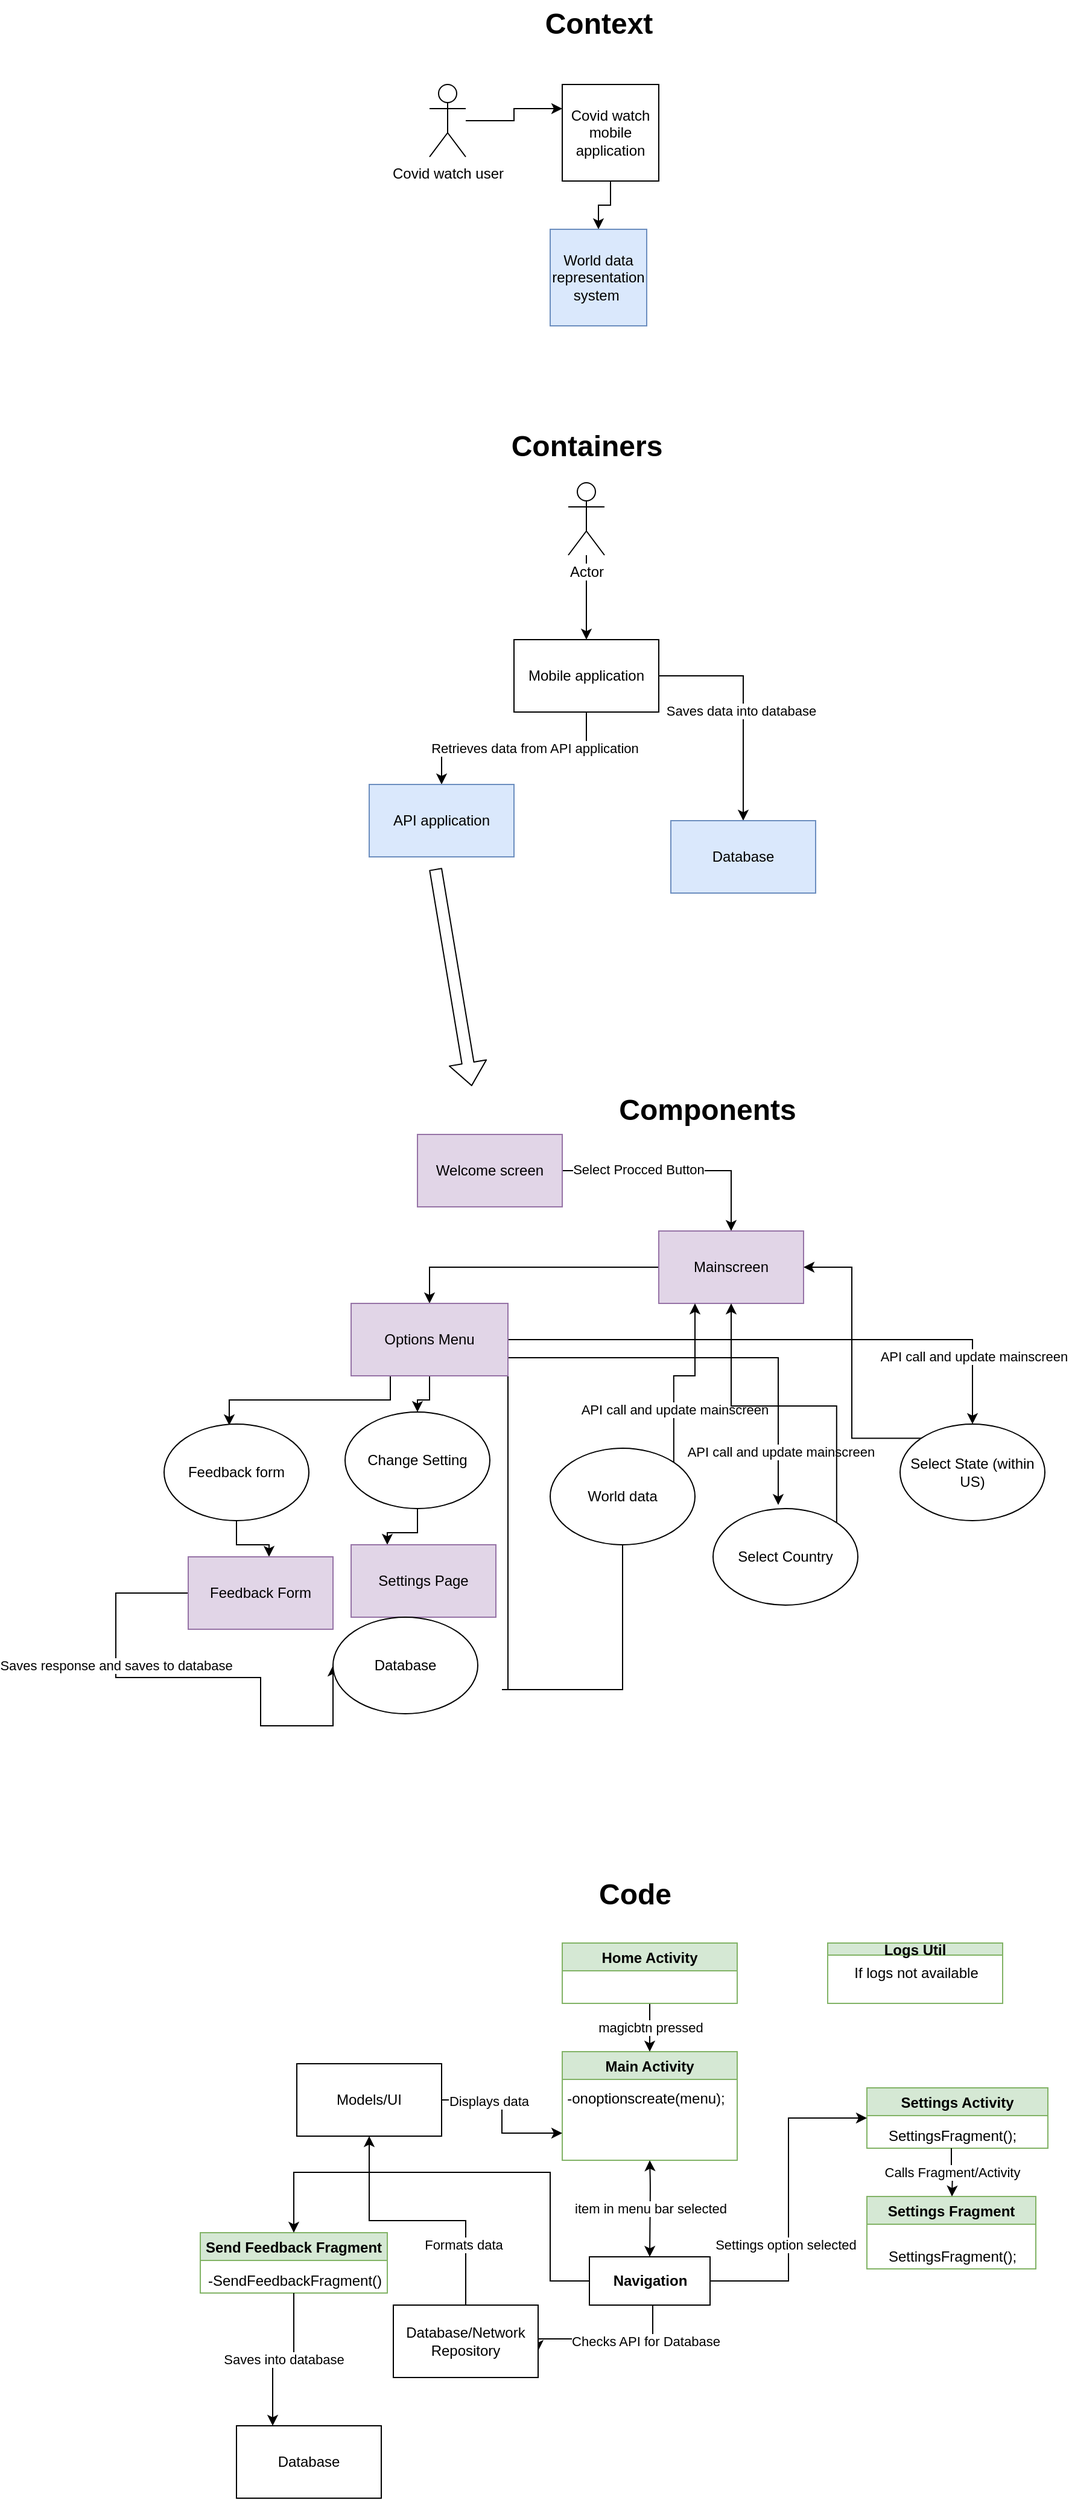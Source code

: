 <mxfile version="13.9.9" type="device"><diagram id="3qlGykHAYGlHaIo3eUcW" name="Page-1"><mxGraphModel dx="1952" dy="582" grid="1" gridSize="10" guides="1" tooltips="1" connect="1" arrows="1" fold="1" page="1" pageScale="1" pageWidth="850" pageHeight="1100" math="0" shadow="0"><root><mxCell id="0"/><mxCell id="1" parent="0"/><mxCell id="kjTT0KSxy9hTogu9soy5-58" style="edgeStyle=orthogonalEdgeStyle;rounded=0;orthogonalLoop=1;jettySize=auto;html=1;entryX=0;entryY=0.25;entryDx=0;entryDy=0;" edge="1" parent="1" source="kjTT0KSxy9hTogu9soy5-1" target="kjTT0KSxy9hTogu9soy5-2"><mxGeometry relative="1" as="geometry"/></mxCell><object label="Covid watch user&lt;br&gt;" id="kjTT0KSxy9hTogu9soy5-1"><mxCell style="shape=umlActor;verticalLabelPosition=bottom;verticalAlign=top;html=1;outlineConnect=0;" vertex="1" parent="1"><mxGeometry x="190" y="70" width="30" height="60" as="geometry"/></mxCell></object><mxCell id="kjTT0KSxy9hTogu9soy5-8" value="" style="edgeStyle=orthogonalEdgeStyle;rounded=0;orthogonalLoop=1;jettySize=auto;html=1;" edge="1" parent="1" source="kjTT0KSxy9hTogu9soy5-2" target="kjTT0KSxy9hTogu9soy5-3"><mxGeometry relative="1" as="geometry"/></mxCell><mxCell id="kjTT0KSxy9hTogu9soy5-2" value="Covid watch mobile application" style="whiteSpace=wrap;html=1;aspect=fixed;" vertex="1" parent="1"><mxGeometry x="300" y="70" width="80" height="80" as="geometry"/></mxCell><mxCell id="kjTT0KSxy9hTogu9soy5-3" value="World data representation system&amp;nbsp;" style="whiteSpace=wrap;html=1;aspect=fixed;fillColor=#dae8fc;strokeColor=#6c8ebf;" vertex="1" parent="1"><mxGeometry x="290" y="190" width="80" height="80" as="geometry"/></mxCell><mxCell id="kjTT0KSxy9hTogu9soy5-11" value="" style="edgeStyle=orthogonalEdgeStyle;rounded=0;orthogonalLoop=1;jettySize=auto;html=1;" edge="1" parent="1" source="kjTT0KSxy9hTogu9soy5-9" target="kjTT0KSxy9hTogu9soy5-10"><mxGeometry relative="1" as="geometry"/></mxCell><mxCell id="kjTT0KSxy9hTogu9soy5-9" value="&lt;span style=&quot;background-color: rgb(255 , 255 , 255)&quot;&gt;Actor&lt;/span&gt;" style="shape=umlActor;verticalLabelPosition=bottom;verticalAlign=top;html=1;outlineConnect=0;" vertex="1" parent="1"><mxGeometry x="305" y="400" width="30" height="60" as="geometry"/></mxCell><mxCell id="kjTT0KSxy9hTogu9soy5-19" style="edgeStyle=orthogonalEdgeStyle;rounded=0;orthogonalLoop=1;jettySize=auto;html=1;entryX=0.5;entryY=0;entryDx=0;entryDy=0;" edge="1" parent="1" source="kjTT0KSxy9hTogu9soy5-10" target="kjTT0KSxy9hTogu9soy5-12"><mxGeometry relative="1" as="geometry"/></mxCell><mxCell id="kjTT0KSxy9hTogu9soy5-94" value="Saves data into database" style="edgeLabel;html=1;align=center;verticalAlign=middle;resizable=0;points=[];" vertex="1" connectable="0" parent="kjTT0KSxy9hTogu9soy5-19"><mxGeometry x="0.042" y="-2" relative="1" as="geometry"><mxPoint as="offset"/></mxGeometry></mxCell><mxCell id="kjTT0KSxy9hTogu9soy5-59" style="edgeStyle=orthogonalEdgeStyle;rounded=0;orthogonalLoop=1;jettySize=auto;html=1;entryX=0.5;entryY=0;entryDx=0;entryDy=0;" edge="1" parent="1" source="kjTT0KSxy9hTogu9soy5-10" target="kjTT0KSxy9hTogu9soy5-54"><mxGeometry relative="1" as="geometry"/></mxCell><mxCell id="kjTT0KSxy9hTogu9soy5-93" value="Retrieves data from API application" style="edgeLabel;html=1;align=center;verticalAlign=middle;resizable=0;points=[];" vertex="1" connectable="0" parent="kjTT0KSxy9hTogu9soy5-59"><mxGeometry x="-0.188" relative="1" as="geometry"><mxPoint as="offset"/></mxGeometry></mxCell><mxCell id="kjTT0KSxy9hTogu9soy5-10" value="Mobile application" style="rounded=0;whiteSpace=wrap;html=1;" vertex="1" parent="1"><mxGeometry x="260" y="530" width="120" height="60" as="geometry"/></mxCell><mxCell id="kjTT0KSxy9hTogu9soy5-12" value="Database" style="rounded=0;whiteSpace=wrap;html=1;fillColor=#dae8fc;strokeColor=#6c8ebf;" vertex="1" parent="1"><mxGeometry x="390" y="680" width="120" height="60" as="geometry"/></mxCell><mxCell id="kjTT0KSxy9hTogu9soy5-16" style="edgeStyle=orthogonalEdgeStyle;rounded=0;orthogonalLoop=1;jettySize=auto;html=1;entryX=0.5;entryY=0;entryDx=0;entryDy=0;" edge="1" parent="1" source="kjTT0KSxy9hTogu9soy5-13" target="kjTT0KSxy9hTogu9soy5-14"><mxGeometry relative="1" as="geometry"/></mxCell><mxCell id="kjTT0KSxy9hTogu9soy5-43" value="Select Procced Button" style="edgeLabel;html=1;align=center;verticalAlign=middle;resizable=0;points=[];" vertex="1" connectable="0" parent="kjTT0KSxy9hTogu9soy5-16"><mxGeometry x="-0.337" y="1" relative="1" as="geometry"><mxPoint as="offset"/></mxGeometry></mxCell><mxCell id="kjTT0KSxy9hTogu9soy5-13" value="Welcome screen" style="rounded=0;whiteSpace=wrap;html=1;fillColor=#e1d5e7;strokeColor=#9673a6;" vertex="1" parent="1"><mxGeometry x="180" y="940" width="120" height="60" as="geometry"/></mxCell><mxCell id="kjTT0KSxy9hTogu9soy5-17" style="edgeStyle=orthogonalEdgeStyle;rounded=0;orthogonalLoop=1;jettySize=auto;html=1;entryX=0.5;entryY=0;entryDx=0;entryDy=0;" edge="1" parent="1" source="kjTT0KSxy9hTogu9soy5-14" target="kjTT0KSxy9hTogu9soy5-15"><mxGeometry relative="1" as="geometry"/></mxCell><mxCell id="kjTT0KSxy9hTogu9soy5-14" value="Mainscreen" style="rounded=0;whiteSpace=wrap;html=1;fillColor=#e1d5e7;strokeColor=#9673a6;" vertex="1" parent="1"><mxGeometry x="380" y="1020" width="120" height="60" as="geometry"/></mxCell><mxCell id="kjTT0KSxy9hTogu9soy5-31" style="edgeStyle=orthogonalEdgeStyle;rounded=0;orthogonalLoop=1;jettySize=auto;html=1;exitX=1;exitY=1;exitDx=0;exitDy=0;entryX=0.5;entryY=0;entryDx=0;entryDy=0;" edge="1" parent="1" source="kjTT0KSxy9hTogu9soy5-15" target="kjTT0KSxy9hTogu9soy5-20"><mxGeometry relative="1" as="geometry"><Array as="points"><mxPoint x="250" y="1400"/><mxPoint x="330" y="1400"/></Array></mxGeometry></mxCell><mxCell id="kjTT0KSxy9hTogu9soy5-32" style="edgeStyle=orthogonalEdgeStyle;rounded=0;orthogonalLoop=1;jettySize=auto;html=1;exitX=1;exitY=0.75;exitDx=0;exitDy=0;entryX=0.45;entryY=-0.037;entryDx=0;entryDy=0;entryPerimeter=0;" edge="1" parent="1" source="kjTT0KSxy9hTogu9soy5-15" target="kjTT0KSxy9hTogu9soy5-21"><mxGeometry relative="1" as="geometry"/></mxCell><mxCell id="kjTT0KSxy9hTogu9soy5-45" value="API call and update mainscreen" style="edgeLabel;html=1;align=center;verticalAlign=middle;resizable=0;points=[];" vertex="1" connectable="0" parent="kjTT0KSxy9hTogu9soy5-32"><mxGeometry x="0.744" y="2" relative="1" as="geometry"><mxPoint as="offset"/></mxGeometry></mxCell><mxCell id="kjTT0KSxy9hTogu9soy5-33" style="edgeStyle=orthogonalEdgeStyle;rounded=0;orthogonalLoop=1;jettySize=auto;html=1;entryX=0.5;entryY=0;entryDx=0;entryDy=0;" edge="1" parent="1" source="kjTT0KSxy9hTogu9soy5-15" target="kjTT0KSxy9hTogu9soy5-22"><mxGeometry relative="1" as="geometry"/></mxCell><mxCell id="kjTT0KSxy9hTogu9soy5-46" value="API call and update mainscreen" style="edgeLabel;html=1;align=center;verticalAlign=middle;resizable=0;points=[];" vertex="1" connectable="0" parent="kjTT0KSxy9hTogu9soy5-33"><mxGeometry x="0.753" y="1" relative="1" as="geometry"><mxPoint as="offset"/></mxGeometry></mxCell><mxCell id="kjTT0KSxy9hTogu9soy5-39" style="edgeStyle=orthogonalEdgeStyle;rounded=0;orthogonalLoop=1;jettySize=auto;html=1;exitX=0.25;exitY=1;exitDx=0;exitDy=0;entryX=0.45;entryY=0.013;entryDx=0;entryDy=0;entryPerimeter=0;" edge="1" parent="1" source="kjTT0KSxy9hTogu9soy5-15" target="kjTT0KSxy9hTogu9soy5-24"><mxGeometry relative="1" as="geometry"/></mxCell><mxCell id="kjTT0KSxy9hTogu9soy5-40" style="edgeStyle=orthogonalEdgeStyle;rounded=0;orthogonalLoop=1;jettySize=auto;html=1;" edge="1" parent="1" source="kjTT0KSxy9hTogu9soy5-15" target="kjTT0KSxy9hTogu9soy5-23"><mxGeometry relative="1" as="geometry"/></mxCell><mxCell id="kjTT0KSxy9hTogu9soy5-15" value="Options Menu" style="rounded=0;whiteSpace=wrap;html=1;fillColor=#e1d5e7;strokeColor=#9673a6;" vertex="1" parent="1"><mxGeometry x="125" y="1080" width="130" height="60" as="geometry"/></mxCell><mxCell id="kjTT0KSxy9hTogu9soy5-34" style="edgeStyle=orthogonalEdgeStyle;rounded=0;orthogonalLoop=1;jettySize=auto;html=1;exitX=1;exitY=0;exitDx=0;exitDy=0;entryX=0.25;entryY=1;entryDx=0;entryDy=0;" edge="1" parent="1" source="kjTT0KSxy9hTogu9soy5-20" target="kjTT0KSxy9hTogu9soy5-14"><mxGeometry relative="1" as="geometry"/></mxCell><mxCell id="kjTT0KSxy9hTogu9soy5-44" value="API call and update mainscreen" style="edgeLabel;html=1;align=center;verticalAlign=middle;resizable=0;points=[];" vertex="1" connectable="0" parent="kjTT0KSxy9hTogu9soy5-34"><mxGeometry x="-0.413" relative="1" as="geometry"><mxPoint as="offset"/></mxGeometry></mxCell><mxCell id="kjTT0KSxy9hTogu9soy5-20" value="World data" style="ellipse;whiteSpace=wrap;html=1;" vertex="1" parent="1"><mxGeometry x="290" y="1200" width="120" height="80" as="geometry"/></mxCell><mxCell id="kjTT0KSxy9hTogu9soy5-35" style="edgeStyle=orthogonalEdgeStyle;rounded=0;orthogonalLoop=1;jettySize=auto;html=1;exitX=1;exitY=0;exitDx=0;exitDy=0;entryX=0.5;entryY=1;entryDx=0;entryDy=0;" edge="1" parent="1" source="kjTT0KSxy9hTogu9soy5-21" target="kjTT0KSxy9hTogu9soy5-14"><mxGeometry relative="1" as="geometry"/></mxCell><mxCell id="kjTT0KSxy9hTogu9soy5-21" value="Select Country" style="ellipse;whiteSpace=wrap;html=1;" vertex="1" parent="1"><mxGeometry x="425" y="1250" width="120" height="80" as="geometry"/></mxCell><mxCell id="kjTT0KSxy9hTogu9soy5-36" style="edgeStyle=orthogonalEdgeStyle;rounded=0;orthogonalLoop=1;jettySize=auto;html=1;exitX=0;exitY=0;exitDx=0;exitDy=0;entryX=1;entryY=0.5;entryDx=0;entryDy=0;" edge="1" parent="1" source="kjTT0KSxy9hTogu9soy5-22" target="kjTT0KSxy9hTogu9soy5-14"><mxGeometry relative="1" as="geometry"/></mxCell><mxCell id="kjTT0KSxy9hTogu9soy5-22" value="Select State (within US)" style="ellipse;whiteSpace=wrap;html=1;" vertex="1" parent="1"><mxGeometry x="580" y="1180" width="120" height="80" as="geometry"/></mxCell><mxCell id="kjTT0KSxy9hTogu9soy5-42" style="edgeStyle=orthogonalEdgeStyle;rounded=0;orthogonalLoop=1;jettySize=auto;html=1;entryX=0.25;entryY=0;entryDx=0;entryDy=0;" edge="1" parent="1" source="kjTT0KSxy9hTogu9soy5-23" target="kjTT0KSxy9hTogu9soy5-38"><mxGeometry relative="1" as="geometry"/></mxCell><mxCell id="kjTT0KSxy9hTogu9soy5-23" value="Change Setting" style="ellipse;whiteSpace=wrap;html=1;" vertex="1" parent="1"><mxGeometry x="120" y="1170" width="120" height="80" as="geometry"/></mxCell><mxCell id="kjTT0KSxy9hTogu9soy5-41" style="edgeStyle=orthogonalEdgeStyle;rounded=0;orthogonalLoop=1;jettySize=auto;html=1;entryX=0.558;entryY=0;entryDx=0;entryDy=0;entryPerimeter=0;" edge="1" parent="1" source="kjTT0KSxy9hTogu9soy5-24" target="kjTT0KSxy9hTogu9soy5-37"><mxGeometry relative="1" as="geometry"/></mxCell><mxCell id="kjTT0KSxy9hTogu9soy5-24" value="Feedback form" style="ellipse;whiteSpace=wrap;html=1;" vertex="1" parent="1"><mxGeometry x="-30" y="1180" width="120" height="80" as="geometry"/></mxCell><mxCell id="kjTT0KSxy9hTogu9soy5-49" style="edgeStyle=orthogonalEdgeStyle;rounded=0;orthogonalLoop=1;jettySize=auto;html=1;entryX=0;entryY=0.5;entryDx=0;entryDy=0;" edge="1" parent="1" source="kjTT0KSxy9hTogu9soy5-37" target="kjTT0KSxy9hTogu9soy5-48"><mxGeometry relative="1" as="geometry"><Array as="points"><mxPoint x="-70" y="1320"/><mxPoint x="-70" y="1390"/><mxPoint x="50" y="1390"/><mxPoint x="50" y="1430"/></Array></mxGeometry></mxCell><mxCell id="kjTT0KSxy9hTogu9soy5-51" value="Saves response and saves to database" style="edgeLabel;html=1;align=center;verticalAlign=middle;resizable=0;points=[];" vertex="1" connectable="0" parent="kjTT0KSxy9hTogu9soy5-49"><mxGeometry x="-0.139" y="-2" relative="1" as="geometry"><mxPoint x="-42" y="-12" as="offset"/></mxGeometry></mxCell><mxCell id="kjTT0KSxy9hTogu9soy5-37" value="Feedback Form" style="rounded=0;whiteSpace=wrap;html=1;fillColor=#e1d5e7;strokeColor=#9673a6;" vertex="1" parent="1"><mxGeometry x="-10" y="1290" width="120" height="60" as="geometry"/></mxCell><mxCell id="kjTT0KSxy9hTogu9soy5-38" value="Settings Page" style="rounded=0;whiteSpace=wrap;html=1;fillColor=#e1d5e7;strokeColor=#9673a6;" vertex="1" parent="1"><mxGeometry x="125" y="1280" width="120" height="60" as="geometry"/></mxCell><mxCell id="kjTT0KSxy9hTogu9soy5-48" value="Database" style="ellipse;whiteSpace=wrap;html=1;" vertex="1" parent="1"><mxGeometry x="110" y="1340" width="120" height="80" as="geometry"/></mxCell><mxCell id="kjTT0KSxy9hTogu9soy5-54" value="API application" style="rounded=0;whiteSpace=wrap;html=1;fillColor=#dae8fc;strokeColor=#6c8ebf;" vertex="1" parent="1"><mxGeometry x="140" y="650" width="120" height="60" as="geometry"/></mxCell><mxCell id="kjTT0KSxy9hTogu9soy5-55" value="" style="shape=flexArrow;endArrow=classic;html=1;" edge="1" parent="1"><mxGeometry width="50" height="50" relative="1" as="geometry"><mxPoint x="195" y="720" as="sourcePoint"/><mxPoint x="225" y="900" as="targetPoint"/></mxGeometry></mxCell><mxCell id="kjTT0KSxy9hTogu9soy5-60" value="Main Activity" style="swimlane;fillColor=#d5e8d4;strokeColor=#82b366;" vertex="1" parent="1"><mxGeometry x="300" y="1700" width="145" height="90" as="geometry"/></mxCell><mxCell id="kjTT0KSxy9hTogu9soy5-67" value="-onoptionscreate(menu);" style="text;html=1;align=center;verticalAlign=middle;resizable=0;points=[];autosize=1;" vertex="1" parent="kjTT0KSxy9hTogu9soy5-60"><mxGeometry x="-6" y="29" width="150" height="20" as="geometry"/></mxCell><mxCell id="kjTT0KSxy9hTogu9soy5-69" value="magicbtn pressed" style="edgeStyle=orthogonalEdgeStyle;rounded=0;orthogonalLoop=1;jettySize=auto;html=1;exitX=0.5;exitY=1;exitDx=0;exitDy=0;entryX=0.5;entryY=0;entryDx=0;entryDy=0;" edge="1" parent="1" source="kjTT0KSxy9hTogu9soy5-61" target="kjTT0KSxy9hTogu9soy5-60"><mxGeometry relative="1" as="geometry"/></mxCell><mxCell id="kjTT0KSxy9hTogu9soy5-61" value="Home Activity" style="swimlane;fillColor=#d5e8d4;strokeColor=#82b366;" vertex="1" parent="1"><mxGeometry x="300" y="1610" width="145" height="50" as="geometry"/></mxCell><mxCell id="kjTT0KSxy9hTogu9soy5-62" value="Send Feedback Fragment" style="swimlane;fillColor=#d5e8d4;strokeColor=#82b366;" vertex="1" parent="1"><mxGeometry y="1850" width="155" height="50" as="geometry"/></mxCell><mxCell id="kjTT0KSxy9hTogu9soy5-71" value="-SendFeedbackFragment()" style="text;html=1;align=center;verticalAlign=middle;resizable=0;points=[];autosize=1;" vertex="1" parent="kjTT0KSxy9hTogu9soy5-62"><mxGeometry x="-2.5" y="30" width="160" height="20" as="geometry"/></mxCell><mxCell id="kjTT0KSxy9hTogu9soy5-63" value="Logs Util" style="swimlane;startSize=10;fillColor=#d5e8d4;strokeColor=#82b366;" vertex="1" parent="1"><mxGeometry x="520" y="1610" width="145" height="50" as="geometry"/></mxCell><mxCell id="kjTT0KSxy9hTogu9soy5-100" value="If logs not available" style="text;html=1;align=center;verticalAlign=middle;resizable=0;points=[];autosize=1;" vertex="1" parent="kjTT0KSxy9hTogu9soy5-63"><mxGeometry x="12.5" y="15" width="120" height="20" as="geometry"/></mxCell><mxCell id="kjTT0KSxy9hTogu9soy5-64" value="Settings Activity" style="swimlane;fillColor=#d5e8d4;strokeColor=#82b366;" vertex="1" parent="1"><mxGeometry x="552.5" y="1730" width="150" height="50" as="geometry"/></mxCell><mxCell id="kjTT0KSxy9hTogu9soy5-76" value="SettingsFragment();" style="text;html=1;align=center;verticalAlign=middle;resizable=0;points=[];autosize=1;" vertex="1" parent="kjTT0KSxy9hTogu9soy5-64"><mxGeometry x="10" y="30" width="120" height="20" as="geometry"/></mxCell><mxCell id="kjTT0KSxy9hTogu9soy5-65" value="Settings Fragment" style="swimlane;fillColor=#d5e8d4;strokeColor=#82b366;" vertex="1" parent="1"><mxGeometry x="552.5" y="1820" width="140" height="60" as="geometry"/></mxCell><mxCell id="kjTT0KSxy9hTogu9soy5-77" value="SettingsFragment();" style="text;html=1;align=center;verticalAlign=middle;resizable=0;points=[];autosize=1;" vertex="1" parent="kjTT0KSxy9hTogu9soy5-65"><mxGeometry x="10" y="40" width="120" height="20" as="geometry"/></mxCell><mxCell id="kjTT0KSxy9hTogu9soy5-80" style="edgeStyle=orthogonalEdgeStyle;rounded=0;orthogonalLoop=1;jettySize=auto;html=1;exitX=0;exitY=0.5;exitDx=0;exitDy=0;entryX=0.5;entryY=0;entryDx=0;entryDy=0;" edge="1" parent="1" source="kjTT0KSxy9hTogu9soy5-74" target="kjTT0KSxy9hTogu9soy5-62"><mxGeometry relative="1" as="geometry"><mxPoint x="150" y="1800" as="targetPoint"/><Array as="points"><mxPoint x="290" y="1890"/><mxPoint x="290" y="1800"/><mxPoint x="78" y="1800"/></Array></mxGeometry></mxCell><mxCell id="kjTT0KSxy9hTogu9soy5-81" style="edgeStyle=orthogonalEdgeStyle;rounded=0;orthogonalLoop=1;jettySize=auto;html=1;entryX=0;entryY=0.5;entryDx=0;entryDy=0;" edge="1" parent="1" source="kjTT0KSxy9hTogu9soy5-74" target="kjTT0KSxy9hTogu9soy5-64"><mxGeometry relative="1" as="geometry"/></mxCell><mxCell id="kjTT0KSxy9hTogu9soy5-89" value="Settings option selected" style="edgeLabel;html=1;align=center;verticalAlign=middle;resizable=0;points=[];" vertex="1" connectable="0" parent="kjTT0KSxy9hTogu9soy5-81"><mxGeometry x="-0.162" y="3" relative="1" as="geometry"><mxPoint x="0.5" y="16" as="offset"/></mxGeometry></mxCell><mxCell id="kjTT0KSxy9hTogu9soy5-84" style="edgeStyle=orthogonalEdgeStyle;rounded=0;orthogonalLoop=1;jettySize=auto;html=1;entryX=1;entryY=0.633;entryDx=0;entryDy=0;entryPerimeter=0;" edge="1" parent="1" source="kjTT0KSxy9hTogu9soy5-74" target="kjTT0KSxy9hTogu9soy5-83"><mxGeometry relative="1" as="geometry"><Array as="points"><mxPoint x="375" y="1938"/></Array></mxGeometry></mxCell><mxCell id="kjTT0KSxy9hTogu9soy5-90" value="Checks API for Database" style="edgeLabel;html=1;align=center;verticalAlign=middle;resizable=0;points=[];" vertex="1" connectable="0" parent="kjTT0KSxy9hTogu9soy5-84"><mxGeometry x="-0.037" y="-3" relative="1" as="geometry"><mxPoint x="30" y="5" as="offset"/></mxGeometry></mxCell><mxCell id="kjTT0KSxy9hTogu9soy5-74" value="&lt;span style=&quot;font-weight: 700&quot;&gt;Navigation&lt;/span&gt;" style="rounded=0;whiteSpace=wrap;html=1;" vertex="1" parent="1"><mxGeometry x="322.5" y="1870" width="100" height="40" as="geometry"/></mxCell><mxCell id="kjTT0KSxy9hTogu9soy5-75" value="item in menu bar selected&lt;br&gt;" style="endArrow=classic;startArrow=classic;html=1;exitX=0.5;exitY=0;exitDx=0;exitDy=0;entryX=0.5;entryY=1;entryDx=0;entryDy=0;" edge="1" parent="1" source="kjTT0KSxy9hTogu9soy5-74" target="kjTT0KSxy9hTogu9soy5-60"><mxGeometry width="50" height="50" relative="1" as="geometry"><mxPoint x="255" y="1860" as="sourcePoint"/><mxPoint x="305" y="1810" as="targetPoint"/><Array as="points"><mxPoint x="373" y="1810"/></Array></mxGeometry></mxCell><mxCell id="kjTT0KSxy9hTogu9soy5-78" value="Calls Fragment/Activity" style="edgeStyle=orthogonalEdgeStyle;rounded=0;orthogonalLoop=1;jettySize=auto;html=1;" edge="1" parent="1" source="kjTT0KSxy9hTogu9soy5-76"><mxGeometry relative="1" as="geometry"><mxPoint x="623" y="1820" as="targetPoint"/></mxGeometry></mxCell><mxCell id="kjTT0KSxy9hTogu9soy5-86" style="edgeStyle=orthogonalEdgeStyle;rounded=0;orthogonalLoop=1;jettySize=auto;html=1;exitX=1;exitY=0.5;exitDx=0;exitDy=0;entryX=0;entryY=0.75;entryDx=0;entryDy=0;" edge="1" parent="1" source="kjTT0KSxy9hTogu9soy5-82" target="kjTT0KSxy9hTogu9soy5-60"><mxGeometry relative="1" as="geometry"/></mxCell><mxCell id="kjTT0KSxy9hTogu9soy5-92" value="Displays data" style="edgeLabel;html=1;align=center;verticalAlign=middle;resizable=0;points=[];" vertex="1" connectable="0" parent="kjTT0KSxy9hTogu9soy5-86"><mxGeometry x="-0.388" y="-1" relative="1" as="geometry"><mxPoint as="offset"/></mxGeometry></mxCell><mxCell id="kjTT0KSxy9hTogu9soy5-82" value="Models/UI" style="rounded=0;whiteSpace=wrap;html=1;" vertex="1" parent="1"><mxGeometry x="80" y="1710" width="120" height="60" as="geometry"/></mxCell><mxCell id="kjTT0KSxy9hTogu9soy5-85" style="edgeStyle=orthogonalEdgeStyle;rounded=0;orthogonalLoop=1;jettySize=auto;html=1;exitX=0.5;exitY=0;exitDx=0;exitDy=0;entryX=0.5;entryY=1;entryDx=0;entryDy=0;" edge="1" parent="1" source="kjTT0KSxy9hTogu9soy5-83" target="kjTT0KSxy9hTogu9soy5-82"><mxGeometry relative="1" as="geometry"/></mxCell><mxCell id="kjTT0KSxy9hTogu9soy5-91" value="Formats data" style="edgeLabel;html=1;align=center;verticalAlign=middle;resizable=0;points=[];" vertex="1" connectable="0" parent="kjTT0KSxy9hTogu9soy5-85"><mxGeometry x="-0.545" y="2" relative="1" as="geometry"><mxPoint as="offset"/></mxGeometry></mxCell><mxCell id="kjTT0KSxy9hTogu9soy5-83" value="Database/Network Repository" style="rounded=0;whiteSpace=wrap;html=1;" vertex="1" parent="1"><mxGeometry x="160" y="1910" width="120" height="60" as="geometry"/></mxCell><mxCell id="kjTT0KSxy9hTogu9soy5-87" value="Database&lt;br&gt;" style="rounded=0;whiteSpace=wrap;html=1;" vertex="1" parent="1"><mxGeometry x="30" y="2010" width="120" height="60" as="geometry"/></mxCell><mxCell id="kjTT0KSxy9hTogu9soy5-88" value="Saves into database" style="edgeStyle=orthogonalEdgeStyle;rounded=0;orthogonalLoop=1;jettySize=auto;html=1;entryX=0.25;entryY=0;entryDx=0;entryDy=0;" edge="1" parent="1" source="kjTT0KSxy9hTogu9soy5-71" target="kjTT0KSxy9hTogu9soy5-87"><mxGeometry relative="1" as="geometry"/></mxCell><mxCell id="kjTT0KSxy9hTogu9soy5-95" value="Code" style="text;strokeColor=none;fillColor=none;html=1;fontSize=24;fontStyle=1;verticalAlign=middle;align=center;" vertex="1" parent="1"><mxGeometry x="310" y="1550" width="100" height="40" as="geometry"/></mxCell><mxCell id="kjTT0KSxy9hTogu9soy5-96" value="Components" style="text;strokeColor=none;fillColor=none;html=1;fontSize=24;fontStyle=1;verticalAlign=middle;align=center;" vertex="1" parent="1"><mxGeometry x="370" y="900" width="100" height="40" as="geometry"/></mxCell><mxCell id="kjTT0KSxy9hTogu9soy5-97" value="Containers" style="text;strokeColor=none;fillColor=none;html=1;fontSize=24;fontStyle=1;verticalAlign=middle;align=center;" vertex="1" parent="1"><mxGeometry x="270" y="350" width="100" height="40" as="geometry"/></mxCell><mxCell id="kjTT0KSxy9hTogu9soy5-98" value="Context" style="text;strokeColor=none;fillColor=none;html=1;fontSize=24;fontStyle=1;verticalAlign=middle;align=center;" vertex="1" parent="1"><mxGeometry x="280" width="100" height="40" as="geometry"/></mxCell></root></mxGraphModel></diagram></mxfile>